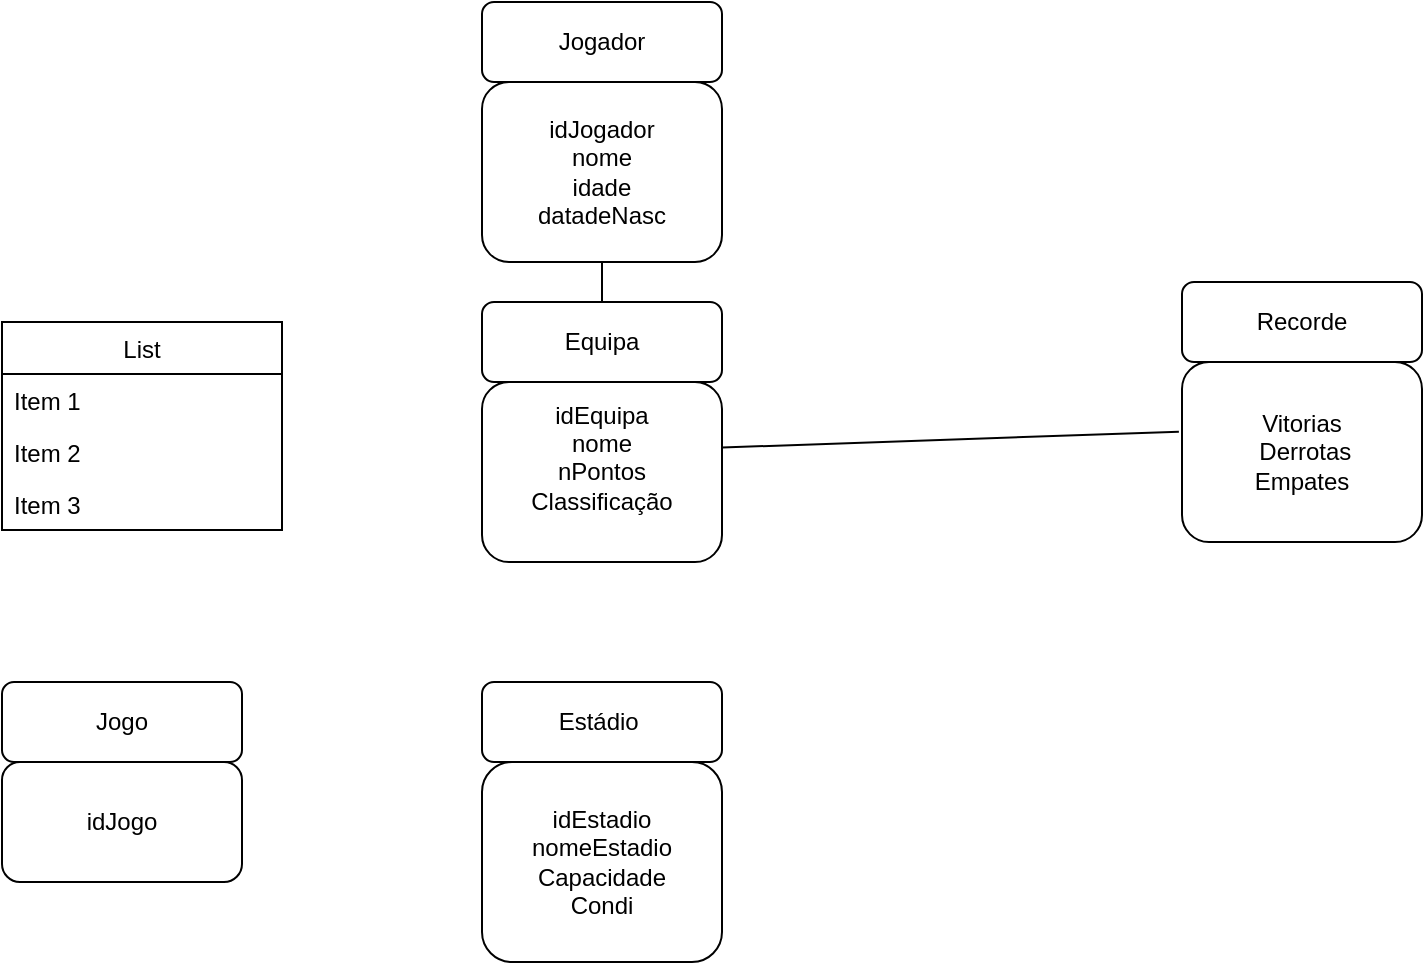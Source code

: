 <mxfile version="20.4.0" type="google"><diagram id="ms42eIB1wQ28xNaGIeSa" name="Página-1"><mxGraphModel dx="980" dy="1758" grid="1" gridSize="10" guides="1" tooltips="1" connect="1" arrows="1" fold="1" page="1" pageScale="1" pageWidth="827" pageHeight="1169" math="0" shadow="0"><root><mxCell id="0"/><mxCell id="1" parent="0"/><mxCell id="_2riA86hAhgBAUmWNHEf-1" value="Equipa" style="rounded=1;whiteSpace=wrap;html=1;" vertex="1" parent="1"><mxGeometry x="320" y="130" width="120" height="40" as="geometry"/></mxCell><mxCell id="_2riA86hAhgBAUmWNHEf-6" value="&lt;div&gt;idEquipa&lt;/div&gt;&lt;div&gt;nome&lt;/div&gt;&lt;div&gt;nPontos&lt;/div&gt;&lt;div&gt;Classificação&lt;/div&gt;&lt;div&gt;&lt;br&gt;&lt;/div&gt;" style="rounded=1;whiteSpace=wrap;html=1;" vertex="1" parent="1"><mxGeometry x="320" y="170" width="120" height="90" as="geometry"/></mxCell><mxCell id="_2riA86hAhgBAUmWNHEf-7" value="idJogador&lt;br&gt;nome&lt;br&gt;idade&lt;br&gt;datadeNasc" style="rounded=1;whiteSpace=wrap;html=1;" vertex="1" parent="1"><mxGeometry x="320" y="20" width="120" height="90" as="geometry"/></mxCell><mxCell id="_2riA86hAhgBAUmWNHEf-8" value="Jogador" style="rounded=1;whiteSpace=wrap;html=1;" vertex="1" parent="1"><mxGeometry x="320" y="-20" width="120" height="40" as="geometry"/></mxCell><mxCell id="_2riA86hAhgBAUmWNHEf-10" value="Jogo" style="rounded=1;whiteSpace=wrap;html=1;" vertex="1" parent="1"><mxGeometry x="80" y="320" width="120" height="40" as="geometry"/></mxCell><mxCell id="_2riA86hAhgBAUmWNHEf-11" value="idJogo" style="rounded=1;whiteSpace=wrap;html=1;" vertex="1" parent="1"><mxGeometry x="80" y="360" width="120" height="60" as="geometry"/></mxCell><mxCell id="_2riA86hAhgBAUmWNHEf-12" value="Recorde" style="rounded=1;whiteSpace=wrap;html=1;" vertex="1" parent="1"><mxGeometry x="670" y="120" width="120" height="40" as="geometry"/></mxCell><mxCell id="_2riA86hAhgBAUmWNHEf-13" value="Vitorias&lt;br&gt;&amp;nbsp; Derrotas&amp;nbsp;&lt;br&gt;Empates" style="rounded=1;whiteSpace=wrap;html=1;" vertex="1" parent="1"><mxGeometry x="670" y="160" width="120" height="90" as="geometry"/></mxCell><mxCell id="_2riA86hAhgBAUmWNHEf-14" value="Estádio&amp;nbsp;" style="rounded=1;whiteSpace=wrap;html=1;" vertex="1" parent="1"><mxGeometry x="320" y="320" width="120" height="40" as="geometry"/></mxCell><mxCell id="_2riA86hAhgBAUmWNHEf-15" value="idEstadio&lt;br&gt;nomeEstadio&lt;br&gt;Capacidade&lt;br&gt;Condi" style="rounded=1;whiteSpace=wrap;html=1;" vertex="1" parent="1"><mxGeometry x="320" y="360" width="120" height="100" as="geometry"/></mxCell><mxCell id="_2riA86hAhgBAUmWNHEf-16" value="" style="endArrow=none;html=1;rounded=0;entryX=0.5;entryY=1;entryDx=0;entryDy=0;exitX=0.5;exitY=0;exitDx=0;exitDy=0;" edge="1" parent="1" source="_2riA86hAhgBAUmWNHEf-1" target="_2riA86hAhgBAUmWNHEf-7"><mxGeometry width="50" height="50" relative="1" as="geometry"><mxPoint x="335" y="120" as="sourcePoint"/><mxPoint x="385" y="70" as="targetPoint"/></mxGeometry></mxCell><mxCell id="_2riA86hAhgBAUmWNHEf-17" value="" style="endArrow=none;html=1;rounded=0;exitX=1;exitY=0.364;exitDx=0;exitDy=0;exitPerimeter=0;entryX=-0.013;entryY=0.387;entryDx=0;entryDy=0;entryPerimeter=0;" edge="1" parent="1" source="_2riA86hAhgBAUmWNHEf-6" target="_2riA86hAhgBAUmWNHEf-13"><mxGeometry width="50" height="50" relative="1" as="geometry"><mxPoint x="520" y="190" as="sourcePoint"/><mxPoint x="570" y="140" as="targetPoint"/></mxGeometry></mxCell><mxCell id="_2riA86hAhgBAUmWNHEf-18" value="List" style="swimlane;fontStyle=0;childLayout=stackLayout;horizontal=1;startSize=26;fillColor=none;horizontalStack=0;resizeParent=1;resizeParentMax=0;resizeLast=0;collapsible=1;marginBottom=0;" vertex="1" parent="1"><mxGeometry x="80" y="140" width="140" height="104" as="geometry"/></mxCell><mxCell id="_2riA86hAhgBAUmWNHEf-19" value="Item 1" style="text;strokeColor=none;fillColor=none;align=left;verticalAlign=top;spacingLeft=4;spacingRight=4;overflow=hidden;rotatable=0;points=[[0,0.5],[1,0.5]];portConstraint=eastwest;" vertex="1" parent="_2riA86hAhgBAUmWNHEf-18"><mxGeometry y="26" width="140" height="26" as="geometry"/></mxCell><mxCell id="_2riA86hAhgBAUmWNHEf-20" value="Item 2" style="text;strokeColor=none;fillColor=none;align=left;verticalAlign=top;spacingLeft=4;spacingRight=4;overflow=hidden;rotatable=0;points=[[0,0.5],[1,0.5]];portConstraint=eastwest;" vertex="1" parent="_2riA86hAhgBAUmWNHEf-18"><mxGeometry y="52" width="140" height="26" as="geometry"/></mxCell><mxCell id="_2riA86hAhgBAUmWNHEf-21" value="Item 3" style="text;strokeColor=none;fillColor=none;align=left;verticalAlign=top;spacingLeft=4;spacingRight=4;overflow=hidden;rotatable=0;points=[[0,0.5],[1,0.5]];portConstraint=eastwest;" vertex="1" parent="_2riA86hAhgBAUmWNHEf-18"><mxGeometry y="78" width="140" height="26" as="geometry"/></mxCell></root></mxGraphModel></diagram></mxfile>